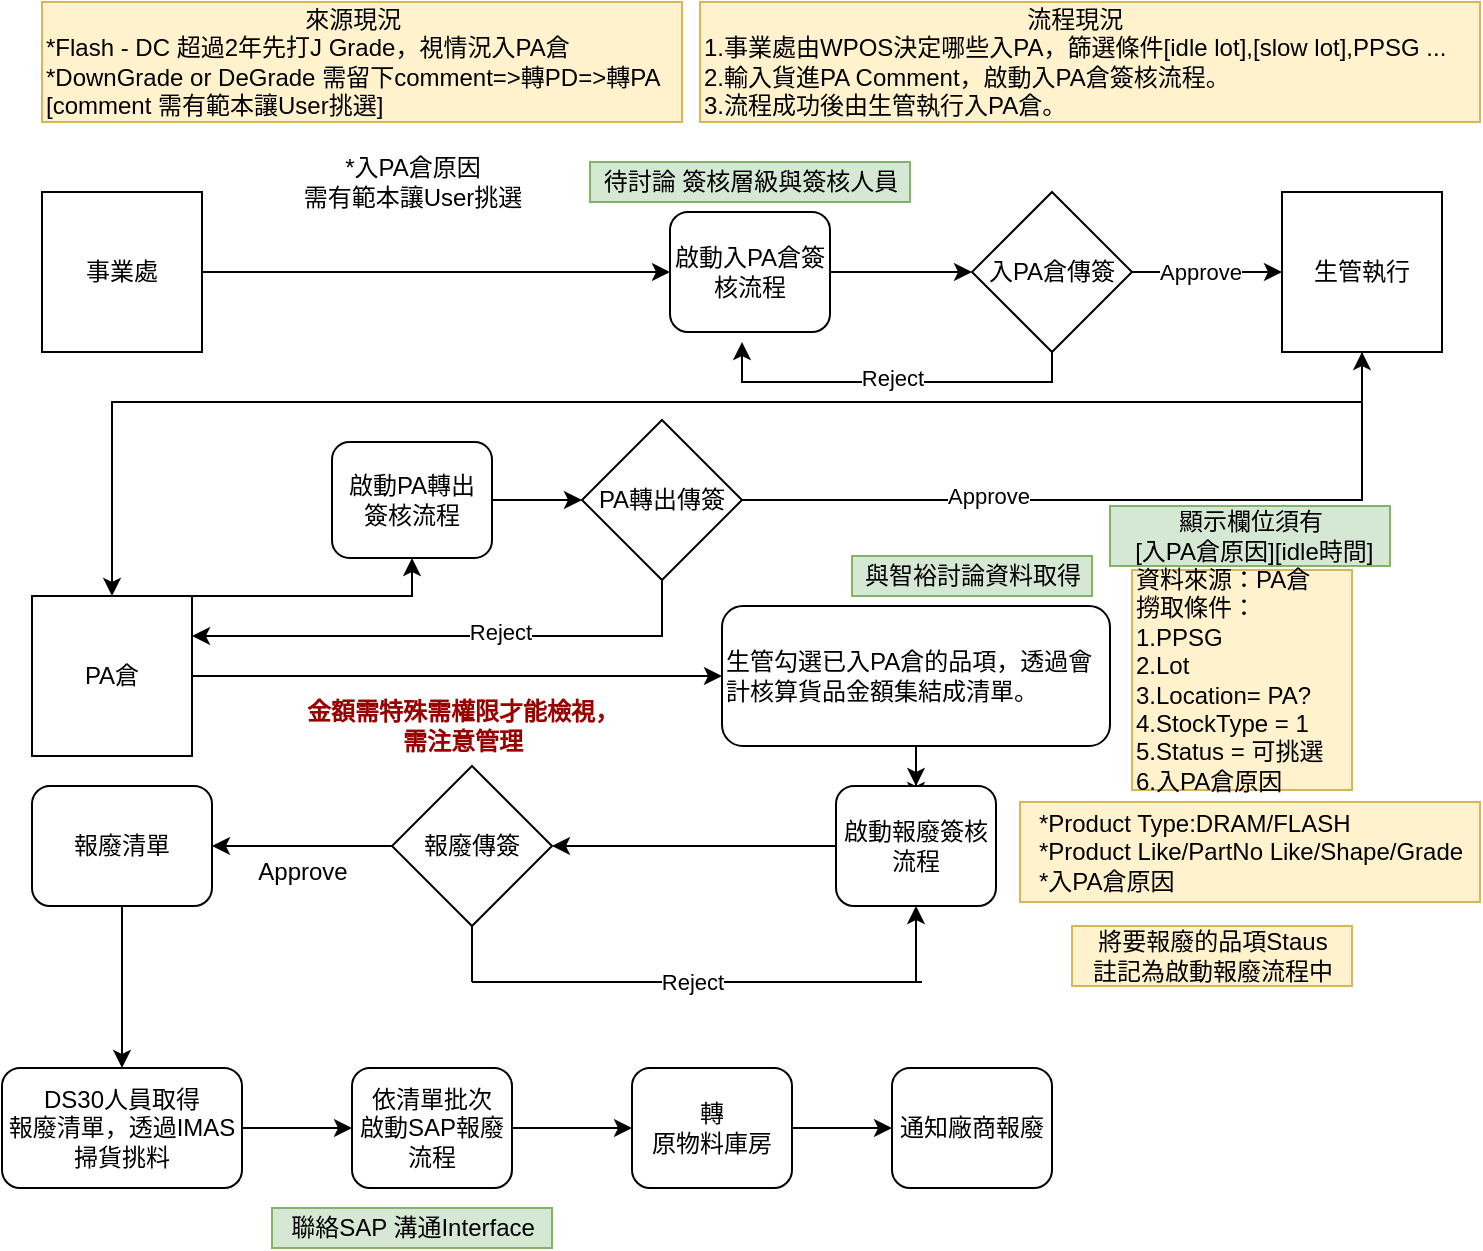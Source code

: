 <mxfile version="14.4.2" type="github">
  <diagram id="eHl3Pnx0dC-pPQDBPnPY" name="Page-1">
    <mxGraphModel dx="1040" dy="588" grid="1" gridSize="10" guides="1" tooltips="1" connect="1" arrows="1" fold="1" page="1" pageScale="1" pageWidth="827" pageHeight="1169" math="0" shadow="0">
      <root>
        <mxCell id="0" />
        <mxCell id="1" parent="0" />
        <mxCell id="OqLA2hoYVIPNASlhNLsA-28" value="" style="edgeStyle=orthogonalEdgeStyle;rounded=0;orthogonalLoop=1;jettySize=auto;html=1;" edge="1" parent="1" source="GB96E8nmfk6Ky5J-cWhC-1" target="GB96E8nmfk6Ky5J-cWhC-19">
          <mxGeometry relative="1" as="geometry" />
        </mxCell>
        <mxCell id="GB96E8nmfk6Ky5J-cWhC-1" value="生管勾選已入PA倉的品項，透過會計核算貨品金額集結成清單。" style="rounded=1;whiteSpace=wrap;html=1;align=left;" parent="1" vertex="1">
          <mxGeometry x="380" y="462" width="194" height="70" as="geometry" />
        </mxCell>
        <mxCell id="GB96E8nmfk6Ky5J-cWhC-35" style="edgeStyle=orthogonalEdgeStyle;rounded=0;orthogonalLoop=1;jettySize=auto;html=1;entryX=0;entryY=0.5;entryDx=0;entryDy=0;" parent="1" source="GB96E8nmfk6Ky5J-cWhC-2" target="GB96E8nmfk6Ky5J-cWhC-34" edge="1">
          <mxGeometry relative="1" as="geometry" />
        </mxCell>
        <mxCell id="GB96E8nmfk6Ky5J-cWhC-2" value="DS30人員取得&lt;br&gt;報廢清單，透過IMAS掃貨挑料" style="rounded=1;whiteSpace=wrap;html=1;" parent="1" vertex="1">
          <mxGeometry x="20" y="693" width="120" height="60" as="geometry" />
        </mxCell>
        <mxCell id="GB96E8nmfk6Ky5J-cWhC-10" style="edgeStyle=orthogonalEdgeStyle;rounded=0;orthogonalLoop=1;jettySize=auto;html=1;entryX=0;entryY=0.5;entryDx=0;entryDy=0;" parent="1" source="GB96E8nmfk6Ky5J-cWhC-3" target="GB96E8nmfk6Ky5J-cWhC-4" edge="1">
          <mxGeometry relative="1" as="geometry" />
        </mxCell>
        <mxCell id="GB96E8nmfk6Ky5J-cWhC-3" value="轉&lt;br&gt;原物料庫房" style="rounded=1;whiteSpace=wrap;html=1;" parent="1" vertex="1">
          <mxGeometry x="335" y="693" width="80" height="60" as="geometry" />
        </mxCell>
        <mxCell id="GB96E8nmfk6Ky5J-cWhC-4" value="通知廠商報廢" style="rounded=1;whiteSpace=wrap;html=1;" parent="1" vertex="1">
          <mxGeometry x="465" y="693" width="80" height="60" as="geometry" />
        </mxCell>
        <mxCell id="GB96E8nmfk6Ky5J-cWhC-22" style="edgeStyle=orthogonalEdgeStyle;rounded=0;orthogonalLoop=1;jettySize=auto;html=1;entryX=0.5;entryY=0;entryDx=0;entryDy=0;exitX=0.5;exitY=1;exitDx=0;exitDy=0;" parent="1" source="GB96E8nmfk6Ky5J-cWhC-1" edge="1">
          <mxGeometry relative="1" as="geometry">
            <mxPoint x="425" y="507" as="sourcePoint" />
            <mxPoint x="477" y="559" as="targetPoint" />
          </mxGeometry>
        </mxCell>
        <mxCell id="GB96E8nmfk6Ky5J-cWhC-65" style="edgeStyle=orthogonalEdgeStyle;rounded=0;orthogonalLoop=1;jettySize=auto;html=1;entryX=1;entryY=0.5;entryDx=0;entryDy=0;" parent="1" source="GB96E8nmfk6Ky5J-cWhC-19" target="GB96E8nmfk6Ky5J-cWhC-64" edge="1">
          <mxGeometry relative="1" as="geometry" />
        </mxCell>
        <mxCell id="GB96E8nmfk6Ky5J-cWhC-19" value="啟動報廢簽核流程" style="rounded=1;whiteSpace=wrap;html=1;" parent="1" vertex="1">
          <mxGeometry x="437" y="552" width="80" height="60" as="geometry" />
        </mxCell>
        <mxCell id="GB96E8nmfk6Ky5J-cWhC-36" style="edgeStyle=orthogonalEdgeStyle;rounded=0;orthogonalLoop=1;jettySize=auto;html=1;entryX=0;entryY=0.5;entryDx=0;entryDy=0;" parent="1" source="GB96E8nmfk6Ky5J-cWhC-34" target="GB96E8nmfk6Ky5J-cWhC-3" edge="1">
          <mxGeometry relative="1" as="geometry" />
        </mxCell>
        <mxCell id="GB96E8nmfk6Ky5J-cWhC-34" value="依清單批次&lt;br&gt;啟動SAP報廢流程" style="rounded=1;whiteSpace=wrap;html=1;" parent="1" vertex="1">
          <mxGeometry x="195" y="693" width="80" height="60" as="geometry" />
        </mxCell>
        <mxCell id="GB96E8nmfk6Ky5J-cWhC-49" style="edgeStyle=orthogonalEdgeStyle;rounded=0;orthogonalLoop=1;jettySize=auto;html=1;" parent="1" source="GB96E8nmfk6Ky5J-cWhC-37" target="GB96E8nmfk6Ky5J-cWhC-2" edge="1">
          <mxGeometry relative="1" as="geometry" />
        </mxCell>
        <mxCell id="GB96E8nmfk6Ky5J-cWhC-37" value="報廢清單" style="rounded=1;whiteSpace=wrap;html=1;" parent="1" vertex="1">
          <mxGeometry x="35" y="552" width="90" height="60" as="geometry" />
        </mxCell>
        <mxCell id="GB96E8nmfk6Ky5J-cWhC-41" value="資料來源：PA倉&amp;nbsp;&lt;br&gt;撈取條件：&lt;br&gt;1.PPSG &lt;br&gt;2.Lot &lt;br&gt;3.Location= PA?&lt;br&gt;4.StockType = 1&amp;nbsp;&lt;br&gt;5.Status = 可挑選&lt;br&gt;6.入PA倉原因" style="text;html=1;align=left;verticalAlign=middle;resizable=0;points=[];autosize=1;fillColor=#fff2cc;strokeColor=#d6b656;" parent="1" vertex="1">
          <mxGeometry x="585" y="444" width="110" height="110" as="geometry" />
        </mxCell>
        <mxCell id="GB96E8nmfk6Ky5J-cWhC-43" value="聯絡SAP 溝通Interface" style="text;html=1;align=center;verticalAlign=middle;resizable=0;points=[];autosize=1;fillColor=#d5e8d4;strokeColor=#82b366;" parent="1" vertex="1">
          <mxGeometry x="155" y="763" width="140" height="20" as="geometry" />
        </mxCell>
        <mxCell id="GB96E8nmfk6Ky5J-cWhC-44" value="顯示欄位須有&lt;br&gt;&amp;nbsp;[入PA倉原因][idle時間]" style="text;html=1;align=center;verticalAlign=middle;resizable=0;points=[];autosize=1;fillColor=#d5e8d4;strokeColor=#82b366;" parent="1" vertex="1">
          <mxGeometry x="574" y="412" width="140" height="30" as="geometry" />
        </mxCell>
        <mxCell id="GB96E8nmfk6Ky5J-cWhC-45" value="與智裕討論資料取得" style="text;html=1;align=center;verticalAlign=middle;resizable=0;points=[];autosize=1;fillColor=#d5e8d4;strokeColor=#82b366;" parent="1" vertex="1">
          <mxGeometry x="445" y="437" width="120" height="20" as="geometry" />
        </mxCell>
        <mxCell id="GB96E8nmfk6Ky5J-cWhC-63" value="將要報廢的品項Staus&lt;br&gt;註記為啟動報廢流程中" style="text;html=1;align=center;verticalAlign=middle;resizable=0;points=[];autosize=1;fillColor=#fff2cc;strokeColor=#d6b656;" parent="1" vertex="1">
          <mxGeometry x="555" y="622" width="140" height="30" as="geometry" />
        </mxCell>
        <mxCell id="GB96E8nmfk6Ky5J-cWhC-66" style="edgeStyle=orthogonalEdgeStyle;rounded=0;orthogonalLoop=1;jettySize=auto;html=1;entryX=1;entryY=0.5;entryDx=0;entryDy=0;" parent="1" source="GB96E8nmfk6Ky5J-cWhC-64" target="GB96E8nmfk6Ky5J-cWhC-37" edge="1">
          <mxGeometry relative="1" as="geometry" />
        </mxCell>
        <mxCell id="GB96E8nmfk6Ky5J-cWhC-64" value="報廢傳簽" style="rhombus;whiteSpace=wrap;html=1;" parent="1" vertex="1">
          <mxGeometry x="215" y="542" width="80" height="80" as="geometry" />
        </mxCell>
        <mxCell id="GB96E8nmfk6Ky5J-cWhC-71" value="" style="endArrow=none;html=1;" parent="1" edge="1">
          <mxGeometry width="50" height="50" relative="1" as="geometry">
            <mxPoint x="255" y="650" as="sourcePoint" />
            <mxPoint x="480" y="650" as="targetPoint" />
          </mxGeometry>
        </mxCell>
        <mxCell id="OqLA2hoYVIPNASlhNLsA-44" value="Reject" style="edgeLabel;html=1;align=center;verticalAlign=middle;resizable=0;points=[];" vertex="1" connectable="0" parent="GB96E8nmfk6Ky5J-cWhC-71">
          <mxGeometry x="-0.889" y="1" relative="1" as="geometry">
            <mxPoint x="97.5" y="1" as="offset" />
          </mxGeometry>
        </mxCell>
        <mxCell id="GB96E8nmfk6Ky5J-cWhC-72" value="" style="endArrow=none;html=1;entryX=0.5;entryY=1;entryDx=0;entryDy=0;" parent="1" target="GB96E8nmfk6Ky5J-cWhC-64" edge="1">
          <mxGeometry width="50" height="50" relative="1" as="geometry">
            <mxPoint x="255" y="650" as="sourcePoint" />
            <mxPoint x="255" y="610" as="targetPoint" />
          </mxGeometry>
        </mxCell>
        <mxCell id="GB96E8nmfk6Ky5J-cWhC-73" value="" style="endArrow=classic;html=1;entryX=0.5;entryY=1;entryDx=0;entryDy=0;" parent="1" target="GB96E8nmfk6Ky5J-cWhC-19" edge="1">
          <mxGeometry width="50" height="50" relative="1" as="geometry">
            <mxPoint x="477" y="650" as="sourcePoint" />
            <mxPoint x="495" y="630" as="targetPoint" />
          </mxGeometry>
        </mxCell>
        <mxCell id="GB96E8nmfk6Ky5J-cWhC-74" value="Approve" style="text;html=1;align=center;verticalAlign=middle;resizable=0;points=[];autosize=1;" parent="1" vertex="1">
          <mxGeometry x="140" y="585" width="60" height="20" as="geometry" />
        </mxCell>
        <mxCell id="GB96E8nmfk6Ky5J-cWhC-76" value="&lt;font color=&quot;#990000&quot;&gt;金額需特殊需權限才能檢視，&lt;br&gt;需注意管理&lt;/font&gt;" style="text;html=1;align=center;verticalAlign=middle;resizable=0;points=[];autosize=1;fontStyle=1" parent="1" vertex="1">
          <mxGeometry x="165" y="507" width="170" height="30" as="geometry" />
        </mxCell>
        <mxCell id="GB96E8nmfk6Ky5J-cWhC-79" style="edgeStyle=orthogonalEdgeStyle;rounded=0;orthogonalLoop=1;jettySize=auto;html=1;" parent="1" source="GB96E8nmfk6Ky5J-cWhC-77" target="GB96E8nmfk6Ky5J-cWhC-1" edge="1">
          <mxGeometry relative="1" as="geometry" />
        </mxCell>
        <mxCell id="OqLA2hoYVIPNASlhNLsA-25" style="edgeStyle=orthogonalEdgeStyle;rounded=0;orthogonalLoop=1;jettySize=auto;html=1;entryX=0.5;entryY=1;entryDx=0;entryDy=0;" edge="1" parent="1" source="GB96E8nmfk6Ky5J-cWhC-77" target="OqLA2hoYVIPNASlhNLsA-2">
          <mxGeometry relative="1" as="geometry">
            <mxPoint x="225" y="455" as="targetPoint" />
            <Array as="points">
              <mxPoint x="225" y="457" />
            </Array>
          </mxGeometry>
        </mxCell>
        <mxCell id="GB96E8nmfk6Ky5J-cWhC-77" value="PA倉" style="whiteSpace=wrap;html=1;aspect=fixed;" parent="1" vertex="1">
          <mxGeometry x="35" y="457" width="80" height="80" as="geometry" />
        </mxCell>
        <mxCell id="r-v4i6oHmTvbEhK4Sg-m-2" value="*入PA倉原因&lt;br&gt;需有範本&lt;span style=&quot;text-align: left&quot;&gt;讓User挑選&lt;/span&gt;" style="text;html=1;align=center;verticalAlign=middle;resizable=0;points=[];autosize=1;" parent="1" vertex="1">
          <mxGeometry x="165" y="235" width="120" height="30" as="geometry" />
        </mxCell>
        <mxCell id="r-v4i6oHmTvbEhK4Sg-m-3" value="&lt;div style=&quot;text-align: left&quot;&gt;&lt;span&gt;*Product Type:DRAM/FLASH&lt;/span&gt;&lt;/div&gt;&lt;div style=&quot;text-align: left&quot;&gt;&lt;span&gt;*Product Like/PartNo Like/Shape/Grade&lt;/span&gt;&lt;/div&gt;&lt;div style=&quot;text-align: left&quot;&gt;&lt;span&gt;*入PA倉原因&lt;/span&gt;&lt;/div&gt;" style="text;html=1;align=center;verticalAlign=middle;resizable=0;points=[];autosize=1;fillColor=#fff2cc;strokeColor=#d6b656;" parent="1" vertex="1">
          <mxGeometry x="529" y="560" width="230" height="50" as="geometry" />
        </mxCell>
        <mxCell id="OqLA2hoYVIPNASlhNLsA-1" value="&lt;div style=&quot;text-align: center&quot;&gt;&lt;span&gt;流程現況&lt;/span&gt;&lt;/div&gt;1.事業處由WPOS決定哪些入PA，篩選條件[idle lot],[slow lot],PPSG ...&lt;br&gt;2.輸入貨進PA Comment，啟動入PA倉簽核流程。&lt;br&gt;3.流程成功後由生管執行入PA倉。" style="text;html=1;align=left;verticalAlign=middle;resizable=0;points=[];autosize=1;fillColor=#fff2cc;strokeColor=#d6b656;" vertex="1" parent="1">
          <mxGeometry x="369" y="160" width="390" height="60" as="geometry" />
        </mxCell>
        <mxCell id="OqLA2hoYVIPNASlhNLsA-29" value="" style="edgeStyle=orthogonalEdgeStyle;rounded=0;orthogonalLoop=1;jettySize=auto;html=1;" edge="1" parent="1" source="OqLA2hoYVIPNASlhNLsA-2" target="OqLA2hoYVIPNASlhNLsA-27">
          <mxGeometry relative="1" as="geometry" />
        </mxCell>
        <mxCell id="OqLA2hoYVIPNASlhNLsA-2" value="啟動PA轉出&lt;br&gt;簽核流程" style="rounded=1;whiteSpace=wrap;html=1;" vertex="1" parent="1">
          <mxGeometry x="185" y="380" width="80" height="58" as="geometry" />
        </mxCell>
        <mxCell id="OqLA2hoYVIPNASlhNLsA-11" style="edgeStyle=orthogonalEdgeStyle;rounded=0;orthogonalLoop=1;jettySize=auto;html=1;entryX=0;entryY=0.5;entryDx=0;entryDy=0;" edge="1" parent="1" source="OqLA2hoYVIPNASlhNLsA-9" target="OqLA2hoYVIPNASlhNLsA-10">
          <mxGeometry relative="1" as="geometry" />
        </mxCell>
        <mxCell id="OqLA2hoYVIPNASlhNLsA-9" value="事業處" style="whiteSpace=wrap;html=1;aspect=fixed;" vertex="1" parent="1">
          <mxGeometry x="40" y="255" width="80" height="80" as="geometry" />
        </mxCell>
        <mxCell id="OqLA2hoYVIPNASlhNLsA-10" value="啟動入PA倉簽核流程" style="rounded=1;whiteSpace=wrap;html=1;" vertex="1" parent="1">
          <mxGeometry x="354" y="265" width="80" height="60" as="geometry" />
        </mxCell>
        <mxCell id="OqLA2hoYVIPNASlhNLsA-20" style="edgeStyle=orthogonalEdgeStyle;rounded=0;orthogonalLoop=1;jettySize=auto;html=1;" edge="1" parent="1" source="OqLA2hoYVIPNASlhNLsA-13" target="GB96E8nmfk6Ky5J-cWhC-77">
          <mxGeometry relative="1" as="geometry">
            <Array as="points">
              <mxPoint x="700" y="360" />
              <mxPoint x="75" y="360" />
            </Array>
          </mxGeometry>
        </mxCell>
        <mxCell id="OqLA2hoYVIPNASlhNLsA-13" value="生管執行" style="whiteSpace=wrap;html=1;aspect=fixed;" vertex="1" parent="1">
          <mxGeometry x="660" y="255" width="80" height="80" as="geometry" />
        </mxCell>
        <mxCell id="OqLA2hoYVIPNASlhNLsA-16" value="&lt;div style=&quot;text-align: center&quot;&gt;&lt;span&gt;來源現況&lt;/span&gt;&lt;/div&gt;*Flash - DC 超過2年先打J Grade，視情況入PA倉&lt;br&gt;*DownGrade or&amp;nbsp;DeGrade 需留下comment=&amp;gt;轉PD=&amp;gt;轉PA&lt;br&gt;[comment 需有範本讓User挑選]" style="text;html=1;align=left;verticalAlign=middle;resizable=0;points=[];autosize=1;fillColor=#fff2cc;strokeColor=#d6b656;" vertex="1" parent="1">
          <mxGeometry x="40" y="160" width="320" height="60" as="geometry" />
        </mxCell>
        <mxCell id="OqLA2hoYVIPNASlhNLsA-21" value="待討論 簽核層級與簽核人員" style="text;html=1;align=center;verticalAlign=middle;resizable=0;points=[];autosize=1;fillColor=#d5e8d4;strokeColor=#82b366;" vertex="1" parent="1">
          <mxGeometry x="314" y="240" width="160" height="20" as="geometry" />
        </mxCell>
        <mxCell id="OqLA2hoYVIPNASlhNLsA-24" style="edgeStyle=orthogonalEdgeStyle;rounded=0;orthogonalLoop=1;jettySize=auto;html=1;entryX=0;entryY=0.5;entryDx=0;entryDy=0;" edge="1" parent="1" source="OqLA2hoYVIPNASlhNLsA-22" target="OqLA2hoYVIPNASlhNLsA-13">
          <mxGeometry relative="1" as="geometry" />
        </mxCell>
        <mxCell id="OqLA2hoYVIPNASlhNLsA-40" value="Approve" style="edgeLabel;html=1;align=center;verticalAlign=middle;resizable=0;points=[];" vertex="1" connectable="0" parent="OqLA2hoYVIPNASlhNLsA-24">
          <mxGeometry x="-0.311" relative="1" as="geometry">
            <mxPoint x="8" as="offset" />
          </mxGeometry>
        </mxCell>
        <mxCell id="OqLA2hoYVIPNASlhNLsA-38" style="edgeStyle=orthogonalEdgeStyle;rounded=0;orthogonalLoop=1;jettySize=auto;html=1;" edge="1" parent="1" source="OqLA2hoYVIPNASlhNLsA-22">
          <mxGeometry relative="1" as="geometry">
            <mxPoint x="390" y="330" as="targetPoint" />
            <Array as="points">
              <mxPoint x="545" y="350" />
              <mxPoint x="390" y="350" />
            </Array>
          </mxGeometry>
        </mxCell>
        <mxCell id="OqLA2hoYVIPNASlhNLsA-39" value="Reject" style="edgeLabel;html=1;align=center;verticalAlign=middle;resizable=0;points=[];" vertex="1" connectable="0" parent="OqLA2hoYVIPNASlhNLsA-38">
          <mxGeometry x="-0.219" relative="1" as="geometry">
            <mxPoint x="-21" y="-2" as="offset" />
          </mxGeometry>
        </mxCell>
        <mxCell id="OqLA2hoYVIPNASlhNLsA-22" value="入PA倉傳簽" style="rhombus;whiteSpace=wrap;html=1;" vertex="1" parent="1">
          <mxGeometry x="505" y="255" width="80" height="80" as="geometry" />
        </mxCell>
        <mxCell id="OqLA2hoYVIPNASlhNLsA-23" style="edgeStyle=orthogonalEdgeStyle;rounded=0;orthogonalLoop=1;jettySize=auto;html=1;entryX=0;entryY=0.5;entryDx=0;entryDy=0;" edge="1" parent="1" source="OqLA2hoYVIPNASlhNLsA-10" target="OqLA2hoYVIPNASlhNLsA-22">
          <mxGeometry relative="1" as="geometry">
            <mxPoint x="434" y="295" as="sourcePoint" />
            <mxPoint x="660" y="295" as="targetPoint" />
          </mxGeometry>
        </mxCell>
        <mxCell id="OqLA2hoYVIPNASlhNLsA-30" style="edgeStyle=orthogonalEdgeStyle;rounded=0;orthogonalLoop=1;jettySize=auto;html=1;" edge="1" parent="1" source="OqLA2hoYVIPNASlhNLsA-27" target="OqLA2hoYVIPNASlhNLsA-13">
          <mxGeometry relative="1" as="geometry">
            <mxPoint x="500" y="409.0" as="targetPoint" />
          </mxGeometry>
        </mxCell>
        <mxCell id="OqLA2hoYVIPNASlhNLsA-41" value="Approve" style="edgeLabel;html=1;align=center;verticalAlign=middle;resizable=0;points=[];" vertex="1" connectable="0" parent="OqLA2hoYVIPNASlhNLsA-30">
          <mxGeometry x="-0.363" y="2" relative="1" as="geometry">
            <mxPoint as="offset" />
          </mxGeometry>
        </mxCell>
        <mxCell id="OqLA2hoYVIPNASlhNLsA-42" style="edgeStyle=orthogonalEdgeStyle;rounded=0;orthogonalLoop=1;jettySize=auto;html=1;entryX=1;entryY=0.25;entryDx=0;entryDy=0;" edge="1" parent="1" source="OqLA2hoYVIPNASlhNLsA-27" target="GB96E8nmfk6Ky5J-cWhC-77">
          <mxGeometry relative="1" as="geometry">
            <Array as="points">
              <mxPoint x="350" y="477" />
            </Array>
          </mxGeometry>
        </mxCell>
        <mxCell id="OqLA2hoYVIPNASlhNLsA-43" value="Reject" style="edgeLabel;html=1;align=center;verticalAlign=middle;resizable=0;points=[];" vertex="1" connectable="0" parent="OqLA2hoYVIPNASlhNLsA-42">
          <mxGeometry x="-0.172" relative="1" as="geometry">
            <mxPoint y="-2" as="offset" />
          </mxGeometry>
        </mxCell>
        <mxCell id="OqLA2hoYVIPNASlhNLsA-27" value="PA轉出傳簽" style="rhombus;whiteSpace=wrap;html=1;" vertex="1" parent="1">
          <mxGeometry x="310" y="369" width="80" height="80" as="geometry" />
        </mxCell>
      </root>
    </mxGraphModel>
  </diagram>
</mxfile>
